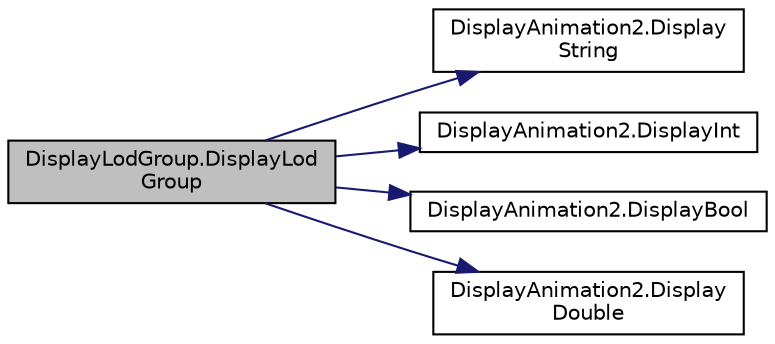 digraph "DisplayLodGroup.DisplayLodGroup"
{
  edge [fontname="Helvetica",fontsize="10",labelfontname="Helvetica",labelfontsize="10"];
  node [fontname="Helvetica",fontsize="10",shape=record];
  rankdir="LR";
  Node0 [label="DisplayLodGroup.DisplayLod\lGroup",height=0.2,width=0.4,color="black", fillcolor="grey75", style="filled", fontcolor="black"];
  Node0 -> Node1 [color="midnightblue",fontsize="10",style="solid",fontname="Helvetica"];
  Node1 [label="DisplayAnimation2.Display\lString",height=0.2,width=0.4,color="black", fillcolor="white", style="filled",URL="$namespace_display_animation2.html#ad022ed8dee36f6dd02eaba9883652853"];
  Node0 -> Node2 [color="midnightblue",fontsize="10",style="solid",fontname="Helvetica"];
  Node2 [label="DisplayAnimation2.DisplayInt",height=0.2,width=0.4,color="black", fillcolor="white", style="filled",URL="$namespace_display_animation2.html#a263f89ba2638bc6e1ced0f21129f1fd3"];
  Node0 -> Node3 [color="midnightblue",fontsize="10",style="solid",fontname="Helvetica"];
  Node3 [label="DisplayAnimation2.DisplayBool",height=0.2,width=0.4,color="black", fillcolor="white", style="filled",URL="$namespace_display_animation2.html#a68813e172bc7b686ec28958227464f4c"];
  Node0 -> Node4 [color="midnightblue",fontsize="10",style="solid",fontname="Helvetica"];
  Node4 [label="DisplayAnimation2.Display\lDouble",height=0.2,width=0.4,color="black", fillcolor="white", style="filled",URL="$namespace_display_animation2.html#a8a3864b24299906008612750755eee0c"];
}
